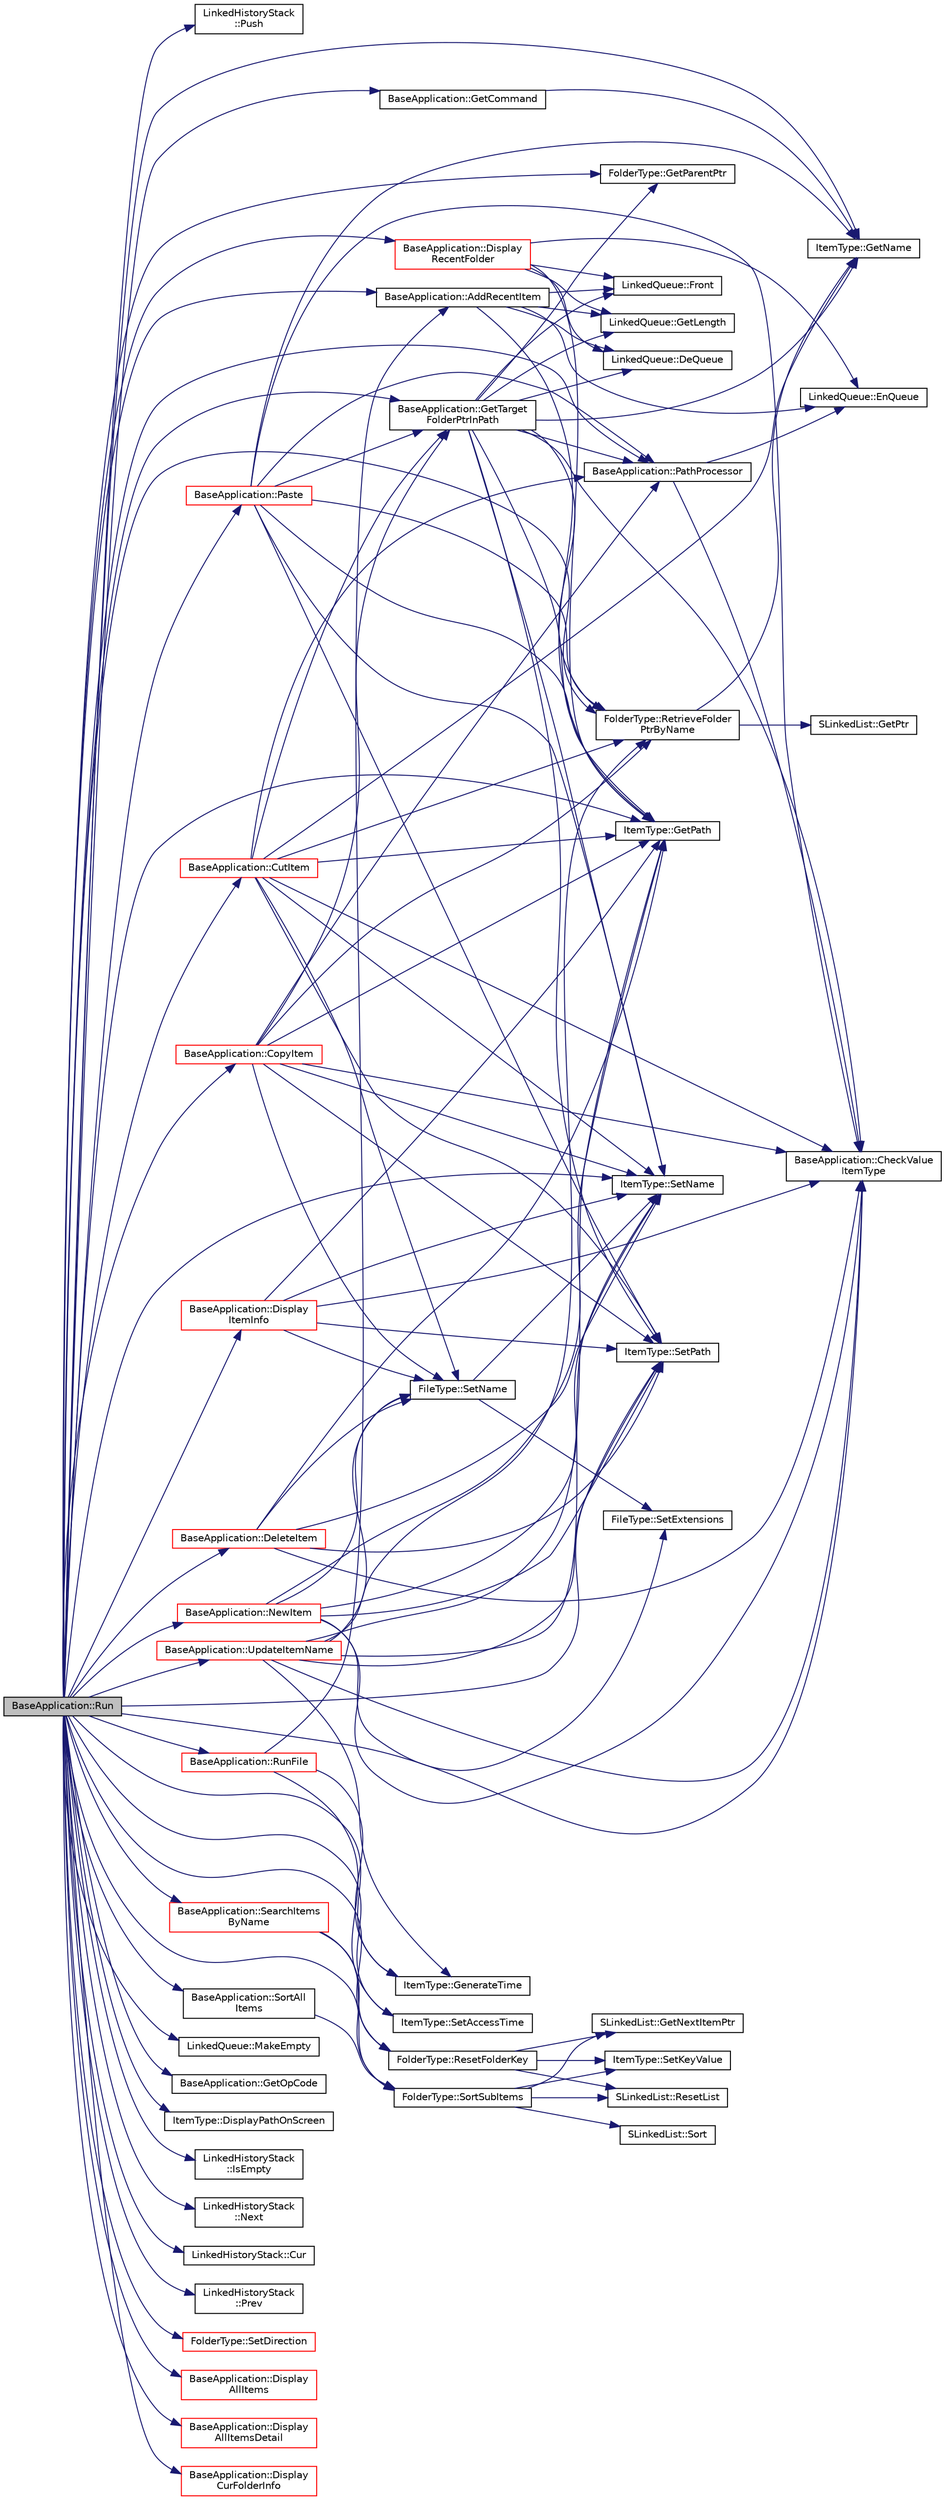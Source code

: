 digraph "BaseApplication::Run"
{
 // LATEX_PDF_SIZE
  edge [fontname="Helvetica",fontsize="10",labelfontname="Helvetica",labelfontsize="10"];
  node [fontname="Helvetica",fontsize="10",shape=record];
  rankdir="LR";
  Node257 [label="BaseApplication::Run",height=0.2,width=0.4,color="black", fillcolor="grey75", style="filled", fontcolor="black",tooltip="Program driver."];
  Node257 -> Node258 [color="midnightblue",fontsize="10",style="solid",fontname="Helvetica"];
  Node258 [label="LinkedHistoryStack\l::Push",height=0.2,width=0.4,color="black", fillcolor="white", style="filled",URL="$class_linked_history_stack.html#a63704ba13595040e206b4ca4d4a7feb0",tooltip=" "];
  Node257 -> Node259 [color="midnightblue",fontsize="10",style="solid",fontname="Helvetica"];
  Node259 [label="BaseApplication::GetCommand",height=0.2,width=0.4,color="black", fillcolor="white", style="filled",URL="$class_base_application.html#a9eb73fd803f14c29c30e5946ec7a734e",tooltip="get a command from keyboard."];
  Node259 -> Node260 [color="midnightblue",fontsize="10",style="solid",fontname="Helvetica"];
  Node260 [label="ItemType::GetName",height=0.2,width=0.4,color="black", fillcolor="white", style="filled",URL="$class_item_type.html#a6a8650790e4d0c8a212574cf77e23cb9",tooltip="Get Item name."];
  Node257 -> Node261 [color="midnightblue",fontsize="10",style="solid",fontname="Helvetica"];
  Node261 [label="FolderType::ResetFolderKey",height=0.2,width=0.4,color="black", fillcolor="white", style="filled",URL="$class_folder_type.html#a7121baee91e41e0cae92c4541e715bbe",tooltip="Reset all items key."];
  Node261 -> Node262 [color="midnightblue",fontsize="10",style="solid",fontname="Helvetica"];
  Node262 [label="SLinkedList::ResetList",height=0.2,width=0.4,color="black", fillcolor="white", style="filled",URL="$class_s_linked_list.html#a80c0d48d73ed1ab28a0a2038d4b814dd",tooltip="Initialize current pointer for an iteration through the list. (make nullptr)"];
  Node261 -> Node263 [color="midnightblue",fontsize="10",style="solid",fontname="Helvetica"];
  Node263 [label="SLinkedList::GetNextItemPtr",height=0.2,width=0.4,color="black", fillcolor="white", style="filled",URL="$class_s_linked_list.html#af521926d2b945ab70c3db72120aa71b7",tooltip="move list iterator to the next"];
  Node261 -> Node264 [color="midnightblue",fontsize="10",style="solid",fontname="Helvetica"];
  Node264 [label="ItemType::SetKeyValue",height=0.2,width=0.4,color="black", fillcolor="white", style="filled",URL="$class_item_type.html#a25276f1548b037f2ebe350418934a89f",tooltip="Set KeyValue."];
  Node257 -> Node265 [color="midnightblue",fontsize="10",style="solid",fontname="Helvetica"];
  Node265 [label="FolderType::SortSubItems",height=0.2,width=0.4,color="black", fillcolor="white", style="filled",URL="$class_folder_type.html#a011460ae72d46ccbc2cf244351051c30",tooltip="Sort SubItem list."];
  Node265 -> Node262 [color="midnightblue",fontsize="10",style="solid",fontname="Helvetica"];
  Node265 -> Node263 [color="midnightblue",fontsize="10",style="solid",fontname="Helvetica"];
  Node265 -> Node264 [color="midnightblue",fontsize="10",style="solid",fontname="Helvetica"];
  Node265 -> Node266 [color="midnightblue",fontsize="10",style="solid",fontname="Helvetica"];
  Node266 [label="SLinkedList::Sort",height=0.2,width=0.4,color="black", fillcolor="white", style="filled",URL="$class_s_linked_list.html#a6b38a57ae2065e49e4df2c304194bc8d",tooltip="Sort item from this list."];
  Node257 -> Node267 [color="midnightblue",fontsize="10",style="solid",fontname="Helvetica"];
  Node267 [label="LinkedQueue::MakeEmpty",height=0.2,width=0.4,color="black", fillcolor="white", style="filled",URL="$class_linked_queue.html#abf762fefab4f156c4c7178b85aa82131",tooltip="Make Queue empty."];
  Node257 -> Node268 [color="midnightblue",fontsize="10",style="solid",fontname="Helvetica"];
  Node268 [label="BaseApplication::GetOpCode",height=0.2,width=0.4,color="black", fillcolor="white", style="filled",URL="$class_base_application.html#af2b64d51b70d9794dbfce8fe58274d51",tooltip="get operation code."];
  Node257 -> Node269 [color="midnightblue",fontsize="10",style="solid",fontname="Helvetica"];
  Node269 [label="ItemType::DisplayPathOnScreen",height=0.2,width=0.4,color="black", fillcolor="white", style="filled",URL="$class_item_type.html#a65fe1e7258d88b5c212f35eb69604511",tooltip="Display Item Path on screen."];
  Node257 -> Node270 [color="midnightblue",fontsize="10",style="solid",fontname="Helvetica"];
  Node270 [label="FolderType::GetParentPtr",height=0.2,width=0.4,color="black", fillcolor="white", style="filled",URL="$class_folder_type.html#adff305aa0f895f4ee59b97d453eabfd6",tooltip="Get ParentFolder."];
  Node257 -> Node271 [color="midnightblue",fontsize="10",style="solid",fontname="Helvetica"];
  Node271 [label="BaseApplication::AddRecentItem",height=0.2,width=0.4,color="black", fillcolor="white", style="filled",URL="$class_base_application.html#a3e8c878235dea443d9f7a889f02a72d2",tooltip="Add Item record in Recently Folder. @detail If Item path is overlap, delete the existing Item record."];
  Node271 -> Node272 [color="midnightblue",fontsize="10",style="solid",fontname="Helvetica"];
  Node272 [label="LinkedQueue::GetLength",height=0.2,width=0.4,color="black", fillcolor="white", style="filled",URL="$class_linked_queue.html#aa307516d3ba0133d9eaf37ed04e3c3bd",tooltip="Get a number of Items in current Queue."];
  Node271 -> Node273 [color="midnightblue",fontsize="10",style="solid",fontname="Helvetica"];
  Node273 [label="LinkedQueue::EnQueue",height=0.2,width=0.4,color="black", fillcolor="white", style="filled",URL="$class_linked_queue.html#a9fb4766a9a092d2afebdcefd4faf20b3",tooltip="add a new data to the last of Queue."];
  Node271 -> Node274 [color="midnightblue",fontsize="10",style="solid",fontname="Helvetica"];
  Node274 [label="LinkedQueue::DeQueue",height=0.2,width=0.4,color="black", fillcolor="white", style="filled",URL="$class_linked_queue.html#aaabdbed30843433ae4c97343060f9bc9",tooltip="Remove the First data from the Queue, if Queue is empty throw EmptyQueue Exception."];
  Node271 -> Node275 [color="midnightblue",fontsize="10",style="solid",fontname="Helvetica"];
  Node275 [label="LinkedQueue::Front",height=0.2,width=0.4,color="black", fillcolor="white", style="filled",URL="$class_linked_queue.html#aca067ad17e6e7fe1f5d2e16d8b46fac8",tooltip="Returns the First data from the Queue, if Queue is empty throw EmptyQueue Exception."];
  Node271 -> Node276 [color="midnightblue",fontsize="10",style="solid",fontname="Helvetica"];
  Node276 [label="ItemType::GetPath",height=0.2,width=0.4,color="black", fillcolor="white", style="filled",URL="$class_item_type.html#a12779ddd429e3fac928c8ade27b12107",tooltip="Get Item path."];
  Node257 -> Node277 [color="midnightblue",fontsize="10",style="solid",fontname="Helvetica"];
  Node277 [label="ItemType::GenerateTime",height=0.2,width=0.4,color="black", fillcolor="white", style="filled",URL="$class_item_type.html#adbc3ed4932a99903e5f67d7ed43c1ca1",tooltip="generate string type time using the current time."];
  Node257 -> Node278 [color="midnightblue",fontsize="10",style="solid",fontname="Helvetica"];
  Node278 [label="ItemType::SetAccessTime",height=0.2,width=0.4,color="black", fillcolor="white", style="filled",URL="$class_item_type.html#a9264e962bd92617b2b5162eaf1841f80",tooltip="Set Access Time. @detail Do not use this except reading data!"];
  Node257 -> Node279 [color="midnightblue",fontsize="10",style="solid",fontname="Helvetica"];
  Node279 [label="LinkedHistoryStack\l::IsEmpty",height=0.2,width=0.4,color="black", fillcolor="white", style="filled",URL="$class_linked_history_stack.html#aa2cb233216c4cace494c701df2f3bfac",tooltip="Check capacity of Linked History Stack is empty."];
  Node257 -> Node280 [color="midnightblue",fontsize="10",style="solid",fontname="Helvetica"];
  Node280 [label="LinkedHistoryStack\l::Next",height=0.2,width=0.4,color="black", fillcolor="white", style="filled",URL="$class_linked_history_stack.html#a92f9628c1efb98f2f895204596d28a9a",tooltip="Move cur pointer one node to top opposite direction(tail)"];
  Node257 -> Node281 [color="midnightblue",fontsize="10",style="solid",fontname="Helvetica"];
  Node281 [label="LinkedHistoryStack::Cur",height=0.2,width=0.4,color="black", fillcolor="white", style="filled",URL="$class_linked_history_stack.html#a395ec7ae471abcc8913ba2d0c29e7853",tooltip="Returns a copy of cur pointer on the Linked History Stack. if Linked Stack is empty throw EmptyLinked..."];
  Node257 -> Node282 [color="midnightblue",fontsize="10",style="solid",fontname="Helvetica"];
  Node282 [label="LinkedHistoryStack\l::Prev",height=0.2,width=0.4,color="black", fillcolor="white", style="filled",URL="$class_linked_history_stack.html#af63d7d43db6046b647e625dc4218110d",tooltip="Move cur pointer one node to top direction(head)"];
  Node257 -> Node283 [color="midnightblue",fontsize="10",style="solid",fontname="Helvetica"];
  Node283 [label="BaseApplication::PathProcessor",height=0.2,width=0.4,color="black", fillcolor="white", style="filled",URL="$class_base_application.html#ad7f11ba2ff63d2787d81660901be8946",tooltip="Split the path in PathQueue @detail split by '/' and last word check value and return 0 or 1."];
  Node283 -> Node273 [color="midnightblue",fontsize="10",style="solid",fontname="Helvetica"];
  Node283 -> Node284 [color="midnightblue",fontsize="10",style="solid",fontname="Helvetica"];
  Node284 [label="BaseApplication::CheckValue\lItemType",height=0.2,width=0.4,color="black", fillcolor="white", style="filled",URL="$class_base_application.html#ad64a38a56c42072975d8b87cfec294ab",tooltip="Check ItemType and Value is right."];
  Node257 -> Node284 [color="midnightblue",fontsize="10",style="solid",fontname="Helvetica"];
  Node257 -> Node285 [color="midnightblue",fontsize="10",style="solid",fontname="Helvetica"];
  Node285 [label="ItemType::SetName",height=0.2,width=0.4,color="black", fillcolor="white", style="filled",URL="$class_item_type.html#aea24328c7ff5e5b1c04599bba74d2f80",tooltip="Set Item Name."];
  Node257 -> Node286 [color="midnightblue",fontsize="10",style="solid",fontname="Helvetica"];
  Node286 [label="ItemType::SetPath",height=0.2,width=0.4,color="black", fillcolor="white", style="filled",URL="$class_item_type.html#a6388a6b8b947b1a75d2a7342ae0b95c3",tooltip="Set Item path."];
  Node257 -> Node276 [color="midnightblue",fontsize="10",style="solid",fontname="Helvetica"];
  Node257 -> Node287 [color="midnightblue",fontsize="10",style="solid",fontname="Helvetica"];
  Node287 [label="FolderType::RetrieveFolder\lPtrByName",height=0.2,width=0.4,color="black", fillcolor="white", style="filled",URL="$class_folder_type.html#a90b2b78dc63a1ca0623fa91fa512429d",tooltip="Retrieve the pointer of the one Folder you search in Current Folder."];
  Node287 -> Node260 [color="midnightblue",fontsize="10",style="solid",fontname="Helvetica"];
  Node287 -> Node288 [color="midnightblue",fontsize="10",style="solid",fontname="Helvetica"];
  Node288 [label="SLinkedList::GetPtr",height=0.2,width=0.4,color="black", fillcolor="white", style="filled",URL="$class_s_linked_list.html#a4519d71a8e2d58472ff6b3b3319f37af",tooltip="get the data which has same id in the list.(Sequential Search)"];
  Node257 -> Node260 [color="midnightblue",fontsize="10",style="solid",fontname="Helvetica"];
  Node257 -> Node289 [color="midnightblue",fontsize="10",style="solid",fontname="Helvetica"];
  Node289 [label="BaseApplication::GetTarget\lFolderPtrInPath",height=0.2,width=0.4,color="black", fillcolor="white", style="filled",URL="$class_base_application.html#a8bcc37c5ac700ff9dca8b0acf8589a5d",tooltip="using Path processor find TargetFolder @detail trace the folder path"];
  Node289 -> Node283 [color="midnightblue",fontsize="10",style="solid",fontname="Helvetica"];
  Node289 -> Node284 [color="midnightblue",fontsize="10",style="solid",fontname="Helvetica"];
  Node289 -> Node285 [color="midnightblue",fontsize="10",style="solid",fontname="Helvetica"];
  Node289 -> Node286 [color="midnightblue",fontsize="10",style="solid",fontname="Helvetica"];
  Node289 -> Node276 [color="midnightblue",fontsize="10",style="solid",fontname="Helvetica"];
  Node289 -> Node287 [color="midnightblue",fontsize="10",style="solid",fontname="Helvetica"];
  Node289 -> Node272 [color="midnightblue",fontsize="10",style="solid",fontname="Helvetica"];
  Node289 -> Node275 [color="midnightblue",fontsize="10",style="solid",fontname="Helvetica"];
  Node289 -> Node270 [color="midnightblue",fontsize="10",style="solid",fontname="Helvetica"];
  Node289 -> Node260 [color="midnightblue",fontsize="10",style="solid",fontname="Helvetica"];
  Node289 -> Node274 [color="midnightblue",fontsize="10",style="solid",fontname="Helvetica"];
  Node257 -> Node290 [color="midnightblue",fontsize="10",style="solid",fontname="Helvetica"];
  Node290 [label="BaseApplication::NewItem",height=0.2,width=0.4,color="red", fillcolor="white", style="filled",URL="$class_base_application.html#ab4822da88f1aae5e7d57aaf6ad962a78",tooltip="Create New Item in Current Folder. @detail operation mkdir [Value] (folder) or touch [Value] (file) m..."];
  Node290 -> Node284 [color="midnightblue",fontsize="10",style="solid",fontname="Helvetica"];
  Node290 -> Node291 [color="midnightblue",fontsize="10",style="solid",fontname="Helvetica"];
  Node291 [label="FileType::SetName",height=0.2,width=0.4,color="black", fillcolor="white", style="filled",URL="$class_file_type.html#a7c9ca3f10dfef3030006550fd0099ce7",tooltip="Set File Name. @detail also Set Extensions."];
  Node291 -> Node285 [color="midnightblue",fontsize="10",style="solid",fontname="Helvetica"];
  Node291 -> Node292 [color="midnightblue",fontsize="10",style="solid",fontname="Helvetica"];
  Node292 [label="FileType::SetExtensions",height=0.2,width=0.4,color="black", fillcolor="white", style="filled",URL="$class_file_type.html#a0ed4831bb1173cc6a4a660afa58a5401",tooltip="Set Extensions. @detail Do not use this except reading data!"];
  Node290 -> Node286 [color="midnightblue",fontsize="10",style="solid",fontname="Helvetica"];
  Node290 -> Node276 [color="midnightblue",fontsize="10",style="solid",fontname="Helvetica"];
  Node290 -> Node292 [color="midnightblue",fontsize="10",style="solid",fontname="Helvetica"];
  Node290 -> Node285 [color="midnightblue",fontsize="10",style="solid",fontname="Helvetica"];
  Node257 -> Node299 [color="midnightblue",fontsize="10",style="solid",fontname="Helvetica"];
  Node299 [label="BaseApplication::RunFile",height=0.2,width=0.4,color="red", fillcolor="white", style="filled",URL="$class_base_application.html#adecbc4b863bc92fc6dbc79efcf7ae7a6",tooltip="Run File. @detail operation run [Target]."];
  Node299 -> Node271 [color="midnightblue",fontsize="10",style="solid",fontname="Helvetica"];
  Node299 -> Node277 [color="midnightblue",fontsize="10",style="solid",fontname="Helvetica"];
  Node299 -> Node278 [color="midnightblue",fontsize="10",style="solid",fontname="Helvetica"];
  Node257 -> Node306 [color="midnightblue",fontsize="10",style="solid",fontname="Helvetica"];
  Node306 [label="BaseApplication::DeleteItem",height=0.2,width=0.4,color="red", fillcolor="white", style="filled",URL="$class_base_application.html#aa796bf53038391061da76617f2eb55aa",tooltip=" "];
  Node306 -> Node284 [color="midnightblue",fontsize="10",style="solid",fontname="Helvetica"];
  Node306 -> Node291 [color="midnightblue",fontsize="10",style="solid",fontname="Helvetica"];
  Node306 -> Node286 [color="midnightblue",fontsize="10",style="solid",fontname="Helvetica"];
  Node306 -> Node276 [color="midnightblue",fontsize="10",style="solid",fontname="Helvetica"];
  Node306 -> Node285 [color="midnightblue",fontsize="10",style="solid",fontname="Helvetica"];
  Node257 -> Node310 [color="midnightblue",fontsize="10",style="solid",fontname="Helvetica"];
  Node310 [label="BaseApplication::UpdateItemName",height=0.2,width=0.4,color="red", fillcolor="white", style="filled",URL="$class_base_application.html#a6146aad1d248e5cd6cf2623591be7ecc",tooltip="Update Item Name you search in Current Folder. @detail operation update [target] [value] it can be on..."];
  Node310 -> Node284 [color="midnightblue",fontsize="10",style="solid",fontname="Helvetica"];
  Node310 -> Node291 [color="midnightblue",fontsize="10",style="solid",fontname="Helvetica"];
  Node310 -> Node286 [color="midnightblue",fontsize="10",style="solid",fontname="Helvetica"];
  Node310 -> Node276 [color="midnightblue",fontsize="10",style="solid",fontname="Helvetica"];
  Node310 -> Node277 [color="midnightblue",fontsize="10",style="solid",fontname="Helvetica"];
  Node310 -> Node285 [color="midnightblue",fontsize="10",style="solid",fontname="Helvetica"];
  Node310 -> Node287 [color="midnightblue",fontsize="10",style="solid",fontname="Helvetica"];
  Node257 -> Node312 [color="midnightblue",fontsize="10",style="solid",fontname="Helvetica"];
  Node312 [label="BaseApplication::SortAll\lItems",height=0.2,width=0.4,color="black", fillcolor="white", style="filled",URL="$class_base_application.html#a724f6683cecf22b645fb68c98b55e1f8",tooltip="sort items in curret folder by value criteria."];
  Node312 -> Node265 [color="midnightblue",fontsize="10",style="solid",fontname="Helvetica"];
  Node257 -> Node313 [color="midnightblue",fontsize="10",style="solid",fontname="Helvetica"];
  Node313 [label="BaseApplication::CopyItem",height=0.2,width=0.4,color="red", fillcolor="white", style="filled",URL="$class_base_application.html#af39725a09486b8746e54e59781deee99",tooltip="Copy Item. @detail operation copy [target] [value] copy [target] store on Heap copy [target] [value] ..."];
  Node313 -> Node283 [color="midnightblue",fontsize="10",style="solid",fontname="Helvetica"];
  Node313 -> Node284 [color="midnightblue",fontsize="10",style="solid",fontname="Helvetica"];
  Node313 -> Node291 [color="midnightblue",fontsize="10",style="solid",fontname="Helvetica"];
  Node313 -> Node286 [color="midnightblue",fontsize="10",style="solid",fontname="Helvetica"];
  Node313 -> Node276 [color="midnightblue",fontsize="10",style="solid",fontname="Helvetica"];
  Node313 -> Node285 [color="midnightblue",fontsize="10",style="solid",fontname="Helvetica"];
  Node313 -> Node287 [color="midnightblue",fontsize="10",style="solid",fontname="Helvetica"];
  Node313 -> Node289 [color="midnightblue",fontsize="10",style="solid",fontname="Helvetica"];
  Node257 -> Node314 [color="midnightblue",fontsize="10",style="solid",fontname="Helvetica"];
  Node314 [label="BaseApplication::Paste",height=0.2,width=0.4,color="red", fillcolor="white", style="filled",URL="$class_base_application.html#a567c67b347b15a02f194fa0d39d744f1",tooltip="paste Item. @detail operation paste [value] paste [target] paste heap data to Value default value is ..."];
  Node314 -> Node286 [color="midnightblue",fontsize="10",style="solid",fontname="Helvetica"];
  Node314 -> Node276 [color="midnightblue",fontsize="10",style="solid",fontname="Helvetica"];
  Node314 -> Node260 [color="midnightblue",fontsize="10",style="solid",fontname="Helvetica"];
  Node314 -> Node283 [color="midnightblue",fontsize="10",style="solid",fontname="Helvetica"];
  Node314 -> Node284 [color="midnightblue",fontsize="10",style="solid",fontname="Helvetica"];
  Node314 -> Node285 [color="midnightblue",fontsize="10",style="solid",fontname="Helvetica"];
  Node314 -> Node287 [color="midnightblue",fontsize="10",style="solid",fontname="Helvetica"];
  Node314 -> Node289 [color="midnightblue",fontsize="10",style="solid",fontname="Helvetica"];
  Node257 -> Node316 [color="midnightblue",fontsize="10",style="solid",fontname="Helvetica"];
  Node316 [label="BaseApplication::CutItem",height=0.2,width=0.4,color="red", fillcolor="white", style="filled",URL="$class_base_application.html#a0457f13f4b461515b9930424b5328cd0",tooltip="cut/move Item. @detail operation cut [target] [value] cut [target] store on Heap and delete it cut [t..."];
  Node316 -> Node283 [color="midnightblue",fontsize="10",style="solid",fontname="Helvetica"];
  Node316 -> Node284 [color="midnightblue",fontsize="10",style="solid",fontname="Helvetica"];
  Node316 -> Node291 [color="midnightblue",fontsize="10",style="solid",fontname="Helvetica"];
  Node316 -> Node286 [color="midnightblue",fontsize="10",style="solid",fontname="Helvetica"];
  Node316 -> Node276 [color="midnightblue",fontsize="10",style="solid",fontname="Helvetica"];
  Node316 -> Node260 [color="midnightblue",fontsize="10",style="solid",fontname="Helvetica"];
  Node316 -> Node285 [color="midnightblue",fontsize="10",style="solid",fontname="Helvetica"];
  Node316 -> Node287 [color="midnightblue",fontsize="10",style="solid",fontname="Helvetica"];
  Node316 -> Node289 [color="midnightblue",fontsize="10",style="solid",fontname="Helvetica"];
  Node257 -> Node317 [color="midnightblue",fontsize="10",style="solid",fontname="Helvetica"];
  Node317 [label="BaseApplication::SearchItems\lByName",height=0.2,width=0.4,color="red", fillcolor="white", style="filled",URL="$class_base_application.html#a151a0f325cc865e21364723891f82a7a",tooltip="Retrieve and Display all Items that contain the keword in all child path."];
  Node317 -> Node261 [color="midnightblue",fontsize="10",style="solid",fontname="Helvetica"];
  Node317 -> Node265 [color="midnightblue",fontsize="10",style="solid",fontname="Helvetica"];
  Node257 -> Node325 [color="midnightblue",fontsize="10",style="solid",fontname="Helvetica"];
  Node325 [label="FolderType::SetDirection",height=0.2,width=0.4,color="red", fillcolor="white", style="filled",URL="$class_folder_type.html#a2c3b293789142f899b36249494c46850",tooltip="Set Direction (sort)."];
  Node257 -> Node327 [color="midnightblue",fontsize="10",style="solid",fontname="Helvetica"];
  Node327 [label="BaseApplication::Display\lAllItems",height=0.2,width=0.4,color="red", fillcolor="white", style="filled",URL="$class_base_application.html#ac28d5ec00b676d6b79998ac6c0d3ce45",tooltip="Display the Current Folder's SubItem List on Screen. @detail operation ls."];
  Node257 -> Node329 [color="midnightblue",fontsize="10",style="solid",fontname="Helvetica"];
  Node329 [label="BaseApplication::Display\lAllItemsDetail",height=0.2,width=0.4,color="red", fillcolor="white", style="filled",URL="$class_base_application.html#a55b0eb56ea6be6dcb4e89737e584c95c",tooltip="Display the Current Folder's SubItem List of info on Screen. @detail operation ls a."];
  Node257 -> Node330 [color="midnightblue",fontsize="10",style="solid",fontname="Helvetica"];
  Node330 [label="BaseApplication::Display\lItemInfo",height=0.2,width=0.4,color="red", fillcolor="white", style="filled",URL="$class_base_application.html#a8a64db7c6a721e65f4736b0fb3f0414e",tooltip="Display the Current Item Information which is in currentfolder on Screen. @detail operation info [Val..."];
  Node330 -> Node284 [color="midnightblue",fontsize="10",style="solid",fontname="Helvetica"];
  Node330 -> Node291 [color="midnightblue",fontsize="10",style="solid",fontname="Helvetica"];
  Node330 -> Node286 [color="midnightblue",fontsize="10",style="solid",fontname="Helvetica"];
  Node330 -> Node276 [color="midnightblue",fontsize="10",style="solid",fontname="Helvetica"];
  Node330 -> Node285 [color="midnightblue",fontsize="10",style="solid",fontname="Helvetica"];
  Node257 -> Node341 [color="midnightblue",fontsize="10",style="solid",fontname="Helvetica"];
  Node341 [label="BaseApplication::Display\lCurFolderInfo",height=0.2,width=0.4,color="red", fillcolor="white", style="filled",URL="$class_base_application.html#ab148ad93c31b69939c8b8f628fe65eb2",tooltip="Display the Current Folder Information on Screen."];
  Node257 -> Node342 [color="midnightblue",fontsize="10",style="solid",fontname="Helvetica"];
  Node342 [label="BaseApplication::Display\lRecentFolder",height=0.2,width=0.4,color="red", fillcolor="white", style="filled",URL="$class_base_application.html#aa8b6da17221d1e02badc423e7f7c6ee5",tooltip="Display the Recent Item on Screen."];
  Node342 -> Node272 [color="midnightblue",fontsize="10",style="solid",fontname="Helvetica"];
  Node342 -> Node275 [color="midnightblue",fontsize="10",style="solid",fontname="Helvetica"];
  Node342 -> Node276 [color="midnightblue",fontsize="10",style="solid",fontname="Helvetica"];
  Node342 -> Node273 [color="midnightblue",fontsize="10",style="solid",fontname="Helvetica"];
  Node342 -> Node274 [color="midnightblue",fontsize="10",style="solid",fontname="Helvetica"];
}
